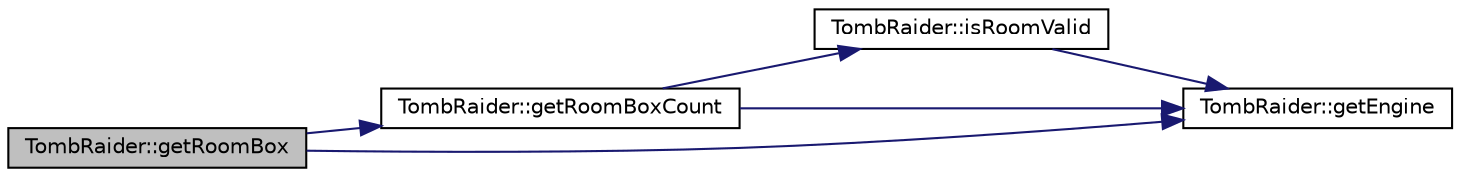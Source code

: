 digraph "TombRaider::getRoomBox"
{
 // INTERACTIVE_SVG=YES
  edge [fontname="Helvetica",fontsize="10",labelfontname="Helvetica",labelfontsize="10"];
  node [fontname="Helvetica",fontsize="10",shape=record];
  rankdir="LR";
  Node1 [label="TombRaider::getRoomBox",height=0.2,width=0.4,color="black", fillcolor="grey75", style="filled" fontcolor="black"];
  Node1 -> Node2 [color="midnightblue",fontsize="10",style="solid",fontname="Helvetica"];
  Node2 [label="TombRaider::getRoomBoxCount",height=0.2,width=0.4,color="black", fillcolor="white", style="filled",URL="$class_tomb_raider.html#ad05c86117419b0dc9fdae22094cea871",tooltip="Get number of collision boxes in room (unified) "];
  Node2 -> Node3 [color="midnightblue",fontsize="10",style="solid",fontname="Helvetica"];
  Node3 [label="TombRaider::isRoomValid",height=0.2,width=0.4,color="black", fillcolor="white", style="filled",URL="$class_tomb_raider.html#ac84fd26947ae435bac953a490ecacaf4",tooltip="Check if a room is valid (TRC support) "];
  Node3 -> Node4 [color="midnightblue",fontsize="10",style="solid",fontname="Helvetica"];
  Node4 [label="TombRaider::getEngine",height=0.2,width=0.4,color="black", fillcolor="white", style="filled",URL="$class_tomb_raider.html#aa1e99a78b665bffcae493b2a6ace0911"];
  Node2 -> Node4 [color="midnightblue",fontsize="10",style="solid",fontname="Helvetica"];
  Node1 -> Node4 [color="midnightblue",fontsize="10",style="solid",fontname="Helvetica"];
}
